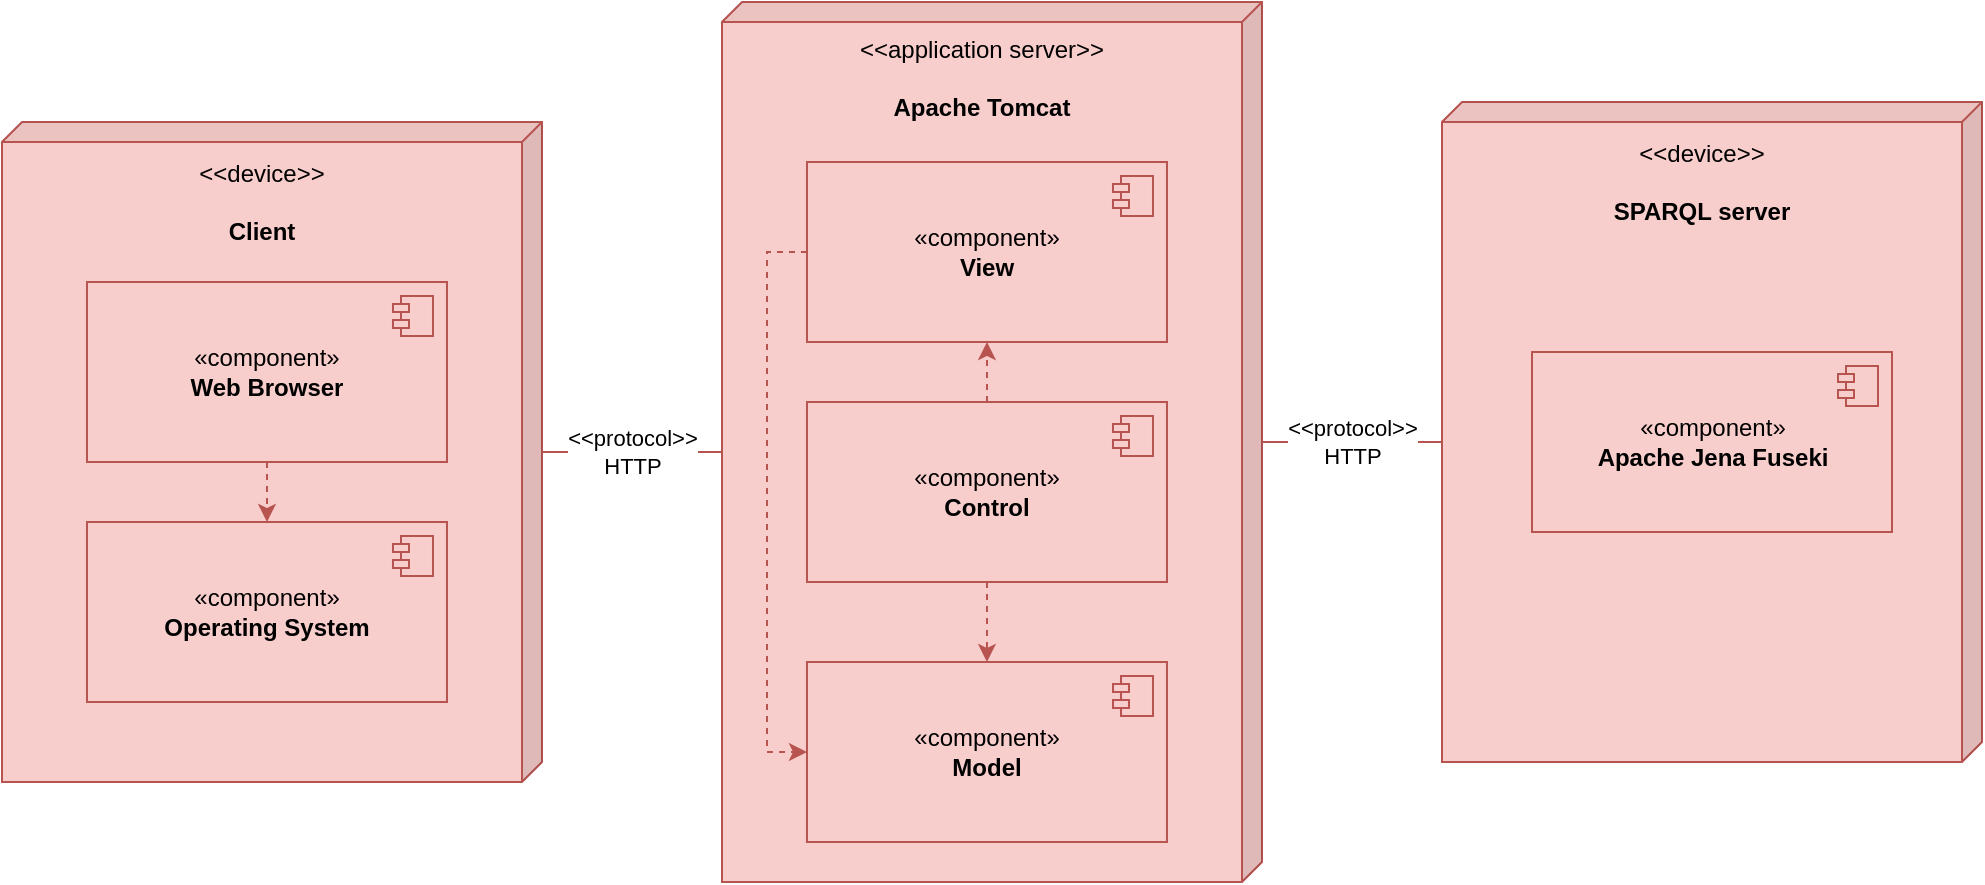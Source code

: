 <mxfile version="15.2.7" type="device"><diagram id="cBgT47cWBNjIXvYxc2WL" name="Pagina-1"><mxGraphModel dx="1488" dy="688" grid="1" gridSize="10" guides="1" tooltips="1" connect="1" arrows="1" fold="1" page="1" pageScale="1" pageWidth="827" pageHeight="1169" math="0" shadow="0"><root><mxCell id="0"/><mxCell id="1" parent="0"/><mxCell id="aBLXBHbgmOZTdyR-mvEb-19" value="&amp;lt;&amp;lt;protocol&amp;gt;&amp;gt;&lt;br&gt;HTTP" style="edgeStyle=orthogonalEdgeStyle;rounded=0;orthogonalLoop=1;jettySize=auto;html=1;entryX=0;entryY=0;entryDx=270;entryDy=225;entryPerimeter=0;endArrow=none;endFill=0;fillColor=#f8cecc;strokeColor=#b85450;" edge="1" parent="1" source="aBLXBHbgmOZTdyR-mvEb-1" target="aBLXBHbgmOZTdyR-mvEb-8"><mxGeometry relative="1" as="geometry"/></mxCell><mxCell id="aBLXBHbgmOZTdyR-mvEb-1" value="&amp;lt;&amp;lt;device&amp;gt;&amp;gt;&lt;br&gt;&lt;br&gt;&lt;b&gt;Client&lt;br&gt;&lt;br&gt;&lt;br&gt;&lt;br&gt;&lt;br&gt;&lt;br&gt;&lt;br&gt;&lt;br&gt;&lt;br&gt;&lt;br&gt;&lt;br&gt;&lt;br&gt;&lt;br&gt;&lt;br&gt;&lt;br&gt;&lt;br&gt;&lt;br&gt;&lt;br&gt;&lt;/b&gt;&lt;br&gt;" style="shape=cube;whiteSpace=wrap;html=1;boundedLbl=1;backgroundOutline=1;darkOpacity=0.05;darkOpacity2=0.1;flipV=0;flipH=1;size=10;fillColor=#f8cecc;strokeColor=#b85450;" vertex="1" parent="1"><mxGeometry x="40" y="140" width="270" height="330" as="geometry"/></mxCell><mxCell id="aBLXBHbgmOZTdyR-mvEb-7" style="rounded=0;orthogonalLoop=1;jettySize=auto;html=1;entryX=0.5;entryY=0;entryDx=0;entryDy=0;dashed=1;fillColor=#f8cecc;strokeColor=#b85450;" edge="1" parent="1" source="aBLXBHbgmOZTdyR-mvEb-2" target="aBLXBHbgmOZTdyR-mvEb-4"><mxGeometry relative="1" as="geometry"/></mxCell><mxCell id="aBLXBHbgmOZTdyR-mvEb-2" value="«component»&lt;br&gt;&lt;b&gt;Web Browser&lt;/b&gt;" style="html=1;dropTarget=0;fillColor=#f8cecc;strokeColor=#b85450;" vertex="1" parent="1"><mxGeometry x="82.49" y="220" width="180" height="90" as="geometry"/></mxCell><mxCell id="aBLXBHbgmOZTdyR-mvEb-3" value="" style="shape=module;jettyWidth=8;jettyHeight=4;fillColor=#f8cecc;strokeColor=#b85450;" vertex="1" parent="aBLXBHbgmOZTdyR-mvEb-2"><mxGeometry x="1" width="20" height="20" relative="1" as="geometry"><mxPoint x="-27" y="7" as="offset"/></mxGeometry></mxCell><mxCell id="aBLXBHbgmOZTdyR-mvEb-4" value="«component»&lt;br&gt;&lt;b&gt;Operating System&lt;/b&gt;" style="html=1;dropTarget=0;fillColor=#f8cecc;strokeColor=#b85450;" vertex="1" parent="1"><mxGeometry x="82.49" y="340" width="180" height="90" as="geometry"/></mxCell><mxCell id="aBLXBHbgmOZTdyR-mvEb-5" value="" style="shape=module;jettyWidth=8;jettyHeight=4;fillColor=#f8cecc;strokeColor=#b85450;" vertex="1" parent="aBLXBHbgmOZTdyR-mvEb-4"><mxGeometry x="1" width="20" height="20" relative="1" as="geometry"><mxPoint x="-27" y="7" as="offset"/></mxGeometry></mxCell><mxCell id="aBLXBHbgmOZTdyR-mvEb-26" value="&amp;lt;&amp;lt;protocol&amp;gt;&amp;gt;&lt;br&gt;HTTP" style="edgeStyle=orthogonalEdgeStyle;rounded=0;orthogonalLoop=1;jettySize=auto;html=1;entryX=0;entryY=0;entryDx=270;entryDy=170;entryPerimeter=0;endArrow=none;endFill=0;fillColor=#f8cecc;strokeColor=#b85450;" edge="1" parent="1" source="aBLXBHbgmOZTdyR-mvEb-8" target="aBLXBHbgmOZTdyR-mvEb-20"><mxGeometry relative="1" as="geometry"/></mxCell><mxCell id="aBLXBHbgmOZTdyR-mvEb-8" value="&amp;lt;&amp;lt;application server&amp;gt;&amp;gt;&lt;br&gt;&lt;br&gt;&lt;b&gt;Apache Tomcat&lt;br&gt;&lt;br&gt;&lt;br&gt;&lt;br&gt;&lt;br&gt;&lt;br&gt;&lt;br&gt;&lt;br&gt;&lt;br&gt;&lt;br&gt;&lt;br&gt;&lt;br&gt;&lt;br&gt;&lt;/b&gt;&lt;br&gt;&lt;br&gt;&lt;br&gt;&lt;br&gt;&lt;br&gt;&lt;br&gt;&lt;br&gt;&lt;br&gt;&lt;br&gt;&lt;br&gt;&lt;br&gt;&lt;br&gt;&lt;br&gt;&lt;br&gt;" style="shape=cube;whiteSpace=wrap;html=1;boundedLbl=1;backgroundOutline=1;darkOpacity=0.05;darkOpacity2=0.1;flipV=0;flipH=1;size=10;fillColor=#f8cecc;strokeColor=#b85450;" vertex="1" parent="1"><mxGeometry x="400" y="80" width="270" height="440" as="geometry"/></mxCell><mxCell id="aBLXBHbgmOZTdyR-mvEb-18" style="edgeStyle=orthogonalEdgeStyle;rounded=0;orthogonalLoop=1;jettySize=auto;html=1;exitX=0;exitY=0.5;exitDx=0;exitDy=0;entryX=0;entryY=0.5;entryDx=0;entryDy=0;dashed=1;fillColor=#f8cecc;strokeColor=#b85450;" edge="1" parent="1" source="aBLXBHbgmOZTdyR-mvEb-10" target="aBLXBHbgmOZTdyR-mvEb-14"><mxGeometry relative="1" as="geometry"/></mxCell><mxCell id="aBLXBHbgmOZTdyR-mvEb-10" value="«component»&lt;br&gt;&lt;b&gt;View&lt;/b&gt;" style="html=1;dropTarget=0;fillColor=#f8cecc;strokeColor=#b85450;" vertex="1" parent="1"><mxGeometry x="442.49" y="160" width="180" height="90" as="geometry"/></mxCell><mxCell id="aBLXBHbgmOZTdyR-mvEb-11" value="" style="shape=module;jettyWidth=8;jettyHeight=4;fillColor=#f8cecc;strokeColor=#b85450;" vertex="1" parent="aBLXBHbgmOZTdyR-mvEb-10"><mxGeometry x="1" width="20" height="20" relative="1" as="geometry"><mxPoint x="-27" y="7" as="offset"/></mxGeometry></mxCell><mxCell id="aBLXBHbgmOZTdyR-mvEb-16" style="edgeStyle=none;rounded=0;orthogonalLoop=1;jettySize=auto;html=1;entryX=0.5;entryY=1;entryDx=0;entryDy=0;dashed=1;fillColor=#f8cecc;strokeColor=#b85450;" edge="1" parent="1" source="aBLXBHbgmOZTdyR-mvEb-12" target="aBLXBHbgmOZTdyR-mvEb-10"><mxGeometry relative="1" as="geometry"/></mxCell><mxCell id="aBLXBHbgmOZTdyR-mvEb-17" style="edgeStyle=none;rounded=0;orthogonalLoop=1;jettySize=auto;html=1;entryX=0.5;entryY=0;entryDx=0;entryDy=0;dashed=1;fillColor=#f8cecc;strokeColor=#b85450;" edge="1" parent="1" source="aBLXBHbgmOZTdyR-mvEb-12" target="aBLXBHbgmOZTdyR-mvEb-14"><mxGeometry relative="1" as="geometry"/></mxCell><mxCell id="aBLXBHbgmOZTdyR-mvEb-12" value="«component»&lt;br&gt;&lt;b&gt;Control&lt;/b&gt;" style="html=1;dropTarget=0;fillColor=#f8cecc;strokeColor=#b85450;" vertex="1" parent="1"><mxGeometry x="442.49" y="280" width="180" height="90" as="geometry"/></mxCell><mxCell id="aBLXBHbgmOZTdyR-mvEb-13" value="" style="shape=module;jettyWidth=8;jettyHeight=4;fillColor=#f8cecc;strokeColor=#b85450;" vertex="1" parent="aBLXBHbgmOZTdyR-mvEb-12"><mxGeometry x="1" width="20" height="20" relative="1" as="geometry"><mxPoint x="-27" y="7" as="offset"/></mxGeometry></mxCell><mxCell id="aBLXBHbgmOZTdyR-mvEb-14" value="«component»&lt;br&gt;&lt;b&gt;Model&lt;/b&gt;" style="html=1;dropTarget=0;fillColor=#f8cecc;strokeColor=#b85450;" vertex="1" parent="1"><mxGeometry x="442.49" y="410" width="180" height="90" as="geometry"/></mxCell><mxCell id="aBLXBHbgmOZTdyR-mvEb-15" value="" style="shape=module;jettyWidth=8;jettyHeight=4;fillColor=#f8cecc;strokeColor=#b85450;" vertex="1" parent="aBLXBHbgmOZTdyR-mvEb-14"><mxGeometry x="1" width="20" height="20" relative="1" as="geometry"><mxPoint x="-27" y="7" as="offset"/></mxGeometry></mxCell><mxCell id="aBLXBHbgmOZTdyR-mvEb-20" value="&amp;lt;&amp;lt;device&amp;gt;&amp;gt;&lt;br&gt;&lt;br&gt;&lt;b&gt;SPARQL server&lt;br&gt;&lt;br&gt;&lt;br&gt;&lt;br&gt;&lt;br&gt;&lt;br&gt;&lt;br&gt;&lt;br&gt;&lt;br&gt;&lt;br&gt;&lt;br&gt;&lt;br&gt;&lt;br&gt;&lt;br&gt;&lt;br&gt;&lt;br&gt;&lt;br&gt;&lt;br&gt;&lt;br&gt;&lt;/b&gt;" style="shape=cube;whiteSpace=wrap;html=1;boundedLbl=1;backgroundOutline=1;darkOpacity=0.05;darkOpacity2=0.1;flipV=0;flipH=1;size=10;fillColor=#f8cecc;strokeColor=#b85450;" vertex="1" parent="1"><mxGeometry x="760" y="130" width="270" height="330" as="geometry"/></mxCell><mxCell id="aBLXBHbgmOZTdyR-mvEb-22" value="«component»&lt;br&gt;&lt;b&gt;Apache Jena Fuseki&lt;/b&gt;" style="html=1;dropTarget=0;fillColor=#f8cecc;strokeColor=#b85450;" vertex="1" parent="1"><mxGeometry x="805" y="255" width="180" height="90" as="geometry"/></mxCell><mxCell id="aBLXBHbgmOZTdyR-mvEb-23" value="" style="shape=module;jettyWidth=8;jettyHeight=4;fillColor=#f8cecc;strokeColor=#b85450;" vertex="1" parent="aBLXBHbgmOZTdyR-mvEb-22"><mxGeometry x="1" width="20" height="20" relative="1" as="geometry"><mxPoint x="-27" y="7" as="offset"/></mxGeometry></mxCell></root></mxGraphModel></diagram></mxfile>